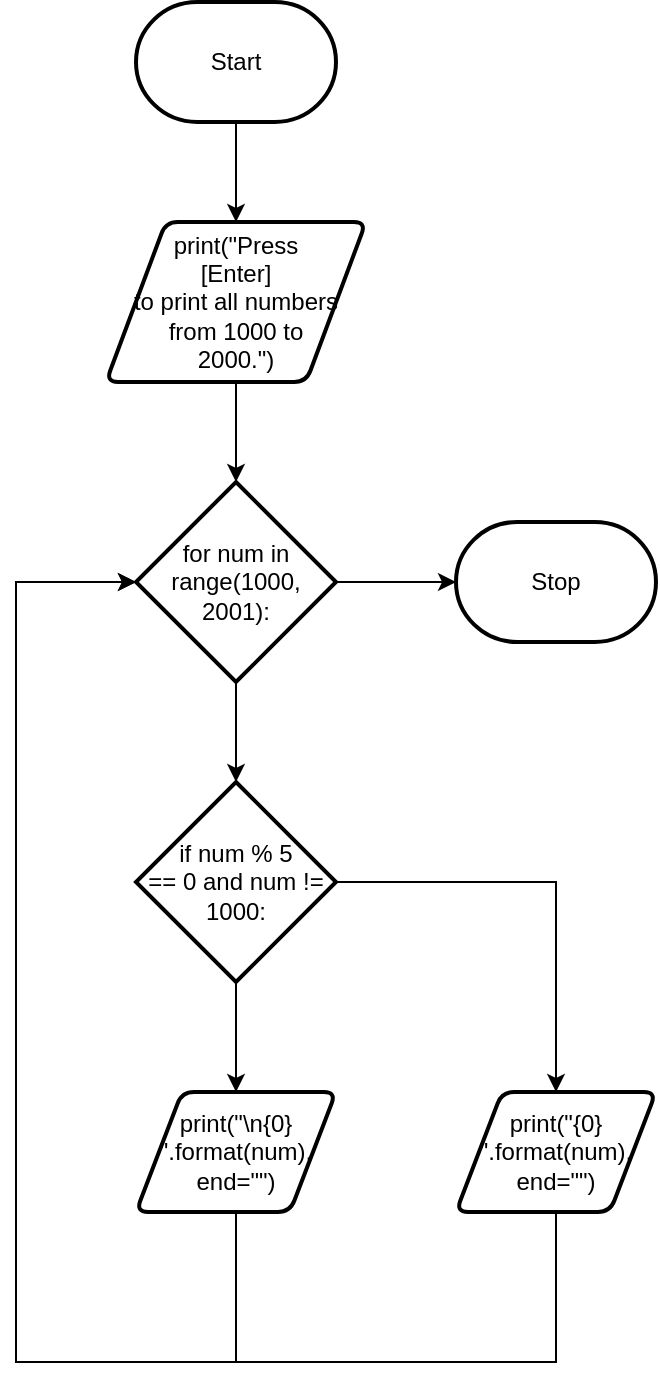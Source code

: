 <mxfile>
    <diagram id="G12KktF_7vKATkBaj0iB" name="Page-1">
        <mxGraphModel dx="1389" dy="271" grid="1" gridSize="10" guides="1" tooltips="1" connect="1" arrows="1" fold="1" page="1" pageScale="1" pageWidth="827" pageHeight="1169" math="0" shadow="0">
            <root>
                <mxCell id="0"/>
                <mxCell id="1" parent="0"/>
                <mxCell id="15" style="edgeStyle=none;rounded=0;html=1;exitX=0.5;exitY=1;exitDx=0;exitDy=0;exitPerimeter=0;entryX=0.5;entryY=0;entryDx=0;entryDy=0;" edge="1" parent="1" source="2" target="3">
                    <mxGeometry relative="1" as="geometry"/>
                </mxCell>
                <mxCell id="2" value="Start" style="strokeWidth=2;html=1;shape=mxgraph.flowchart.terminator;whiteSpace=wrap;" parent="1" vertex="1">
                    <mxGeometry x="40" y="40" width="100" height="60" as="geometry"/>
                </mxCell>
                <mxCell id="13" style="edgeStyle=none;rounded=0;html=1;exitX=0.5;exitY=1;exitDx=0;exitDy=0;entryX=0.5;entryY=0;entryDx=0;entryDy=0;entryPerimeter=0;" edge="1" parent="1" source="3" target="4">
                    <mxGeometry relative="1" as="geometry"/>
                </mxCell>
                <mxCell id="3" value="print(&quot;Press &lt;br&gt;[Enter] &lt;br&gt;to print all numbers from 1000 to &lt;br&gt;2000.&quot;)" style="shape=parallelogram;html=1;strokeWidth=2;perimeter=parallelogramPerimeter;whiteSpace=wrap;rounded=1;arcSize=12;size=0.23;" parent="1" vertex="1">
                    <mxGeometry x="25" y="150" width="130" height="80" as="geometry"/>
                </mxCell>
                <mxCell id="12" style="edgeStyle=none;rounded=0;html=1;exitX=0.5;exitY=1;exitDx=0;exitDy=0;exitPerimeter=0;entryX=0.5;entryY=0;entryDx=0;entryDy=0;entryPerimeter=0;" edge="1" parent="1" source="4" target="6">
                    <mxGeometry relative="1" as="geometry"/>
                </mxCell>
                <mxCell id="16" style="edgeStyle=none;rounded=0;html=1;exitX=1;exitY=0.5;exitDx=0;exitDy=0;exitPerimeter=0;entryX=0;entryY=0.5;entryDx=0;entryDy=0;entryPerimeter=0;" edge="1" parent="1" source="4" target="5">
                    <mxGeometry relative="1" as="geometry"/>
                </mxCell>
                <mxCell id="4" value="for num in range(1000, 2001):" style="strokeWidth=2;html=1;shape=mxgraph.flowchart.decision;whiteSpace=wrap;" parent="1" vertex="1">
                    <mxGeometry x="40" y="280" width="100" height="100" as="geometry"/>
                </mxCell>
                <mxCell id="5" value="Stop" style="strokeWidth=2;html=1;shape=mxgraph.flowchart.terminator;whiteSpace=wrap;" parent="1" vertex="1">
                    <mxGeometry x="200" y="300" width="100" height="60" as="geometry"/>
                </mxCell>
                <mxCell id="10" style="edgeStyle=none;html=1;exitX=1;exitY=0.5;exitDx=0;exitDy=0;exitPerimeter=0;entryX=0.5;entryY=0;entryDx=0;entryDy=0;rounded=0;" edge="1" parent="1" source="6" target="9">
                    <mxGeometry relative="1" as="geometry">
                        <Array as="points">
                            <mxPoint x="250" y="480"/>
                        </Array>
                    </mxGeometry>
                </mxCell>
                <mxCell id="11" style="edgeStyle=none;rounded=0;html=1;exitX=0.5;exitY=1;exitDx=0;exitDy=0;exitPerimeter=0;entryX=0.5;entryY=0;entryDx=0;entryDy=0;" edge="1" parent="1" source="6" target="8">
                    <mxGeometry relative="1" as="geometry"/>
                </mxCell>
                <mxCell id="6" value="if num % 5 &lt;br&gt;== 0 and num != 1000:" style="strokeWidth=2;html=1;shape=mxgraph.flowchart.decision;whiteSpace=wrap;" parent="1" vertex="1">
                    <mxGeometry x="40" y="430" width="100" height="100" as="geometry"/>
                </mxCell>
                <mxCell id="19" style="edgeStyle=none;rounded=0;html=1;exitX=0.5;exitY=1;exitDx=0;exitDy=0;" edge="1" parent="1" source="8">
                    <mxGeometry relative="1" as="geometry">
                        <mxPoint x="40" y="330" as="targetPoint"/>
                        <Array as="points">
                            <mxPoint x="90" y="720"/>
                            <mxPoint x="-20" y="720"/>
                            <mxPoint x="-20" y="330"/>
                        </Array>
                    </mxGeometry>
                </mxCell>
                <mxCell id="8" value="print(&quot;\n{0} &quot;.format(num), end=&quot;&quot;)" style="shape=parallelogram;html=1;strokeWidth=2;perimeter=parallelogramPerimeter;whiteSpace=wrap;rounded=1;arcSize=12;size=0.23;" vertex="1" parent="1">
                    <mxGeometry x="40" y="585" width="100" height="60" as="geometry"/>
                </mxCell>
                <mxCell id="18" style="edgeStyle=none;rounded=0;html=1;exitX=0.5;exitY=1;exitDx=0;exitDy=0;entryX=0;entryY=0.5;entryDx=0;entryDy=0;entryPerimeter=0;" edge="1" parent="1" source="9" target="4">
                    <mxGeometry relative="1" as="geometry">
                        <Array as="points">
                            <mxPoint x="250" y="720"/>
                            <mxPoint x="-20" y="720"/>
                            <mxPoint x="-20" y="330"/>
                        </Array>
                    </mxGeometry>
                </mxCell>
                <mxCell id="9" value="print(&quot;{0} &quot;.format(num), end=&quot;&quot;)" style="shape=parallelogram;html=1;strokeWidth=2;perimeter=parallelogramPerimeter;whiteSpace=wrap;rounded=1;arcSize=12;size=0.23;" vertex="1" parent="1">
                    <mxGeometry x="200" y="585" width="100" height="60" as="geometry"/>
                </mxCell>
            </root>
        </mxGraphModel>
    </diagram>
</mxfile>